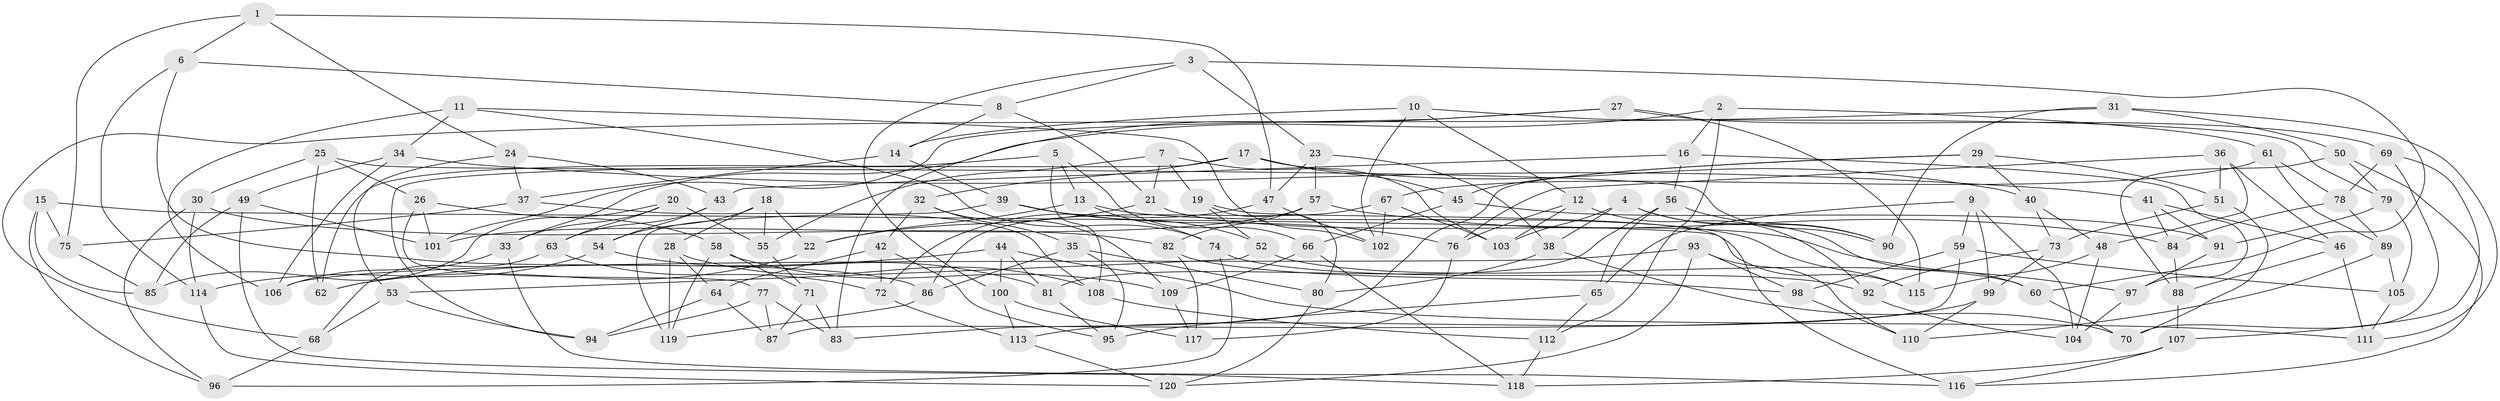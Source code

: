 // coarse degree distribution, {14: 0.027777777777777776, 10: 0.1111111111111111, 8: 0.1111111111111111, 6: 0.25, 9: 0.08333333333333333, 5: 0.08333333333333333, 12: 0.027777777777777776, 11: 0.05555555555555555, 7: 0.1111111111111111, 4: 0.1388888888888889}
// Generated by graph-tools (version 1.1) at 2025/20/03/04/25 18:20:56]
// undirected, 120 vertices, 240 edges
graph export_dot {
graph [start="1"]
  node [color=gray90,style=filled];
  1;
  2;
  3;
  4;
  5;
  6;
  7;
  8;
  9;
  10;
  11;
  12;
  13;
  14;
  15;
  16;
  17;
  18;
  19;
  20;
  21;
  22;
  23;
  24;
  25;
  26;
  27;
  28;
  29;
  30;
  31;
  32;
  33;
  34;
  35;
  36;
  37;
  38;
  39;
  40;
  41;
  42;
  43;
  44;
  45;
  46;
  47;
  48;
  49;
  50;
  51;
  52;
  53;
  54;
  55;
  56;
  57;
  58;
  59;
  60;
  61;
  62;
  63;
  64;
  65;
  66;
  67;
  68;
  69;
  70;
  71;
  72;
  73;
  74;
  75;
  76;
  77;
  78;
  79;
  80;
  81;
  82;
  83;
  84;
  85;
  86;
  87;
  88;
  89;
  90;
  91;
  92;
  93;
  94;
  95;
  96;
  97;
  98;
  99;
  100;
  101;
  102;
  103;
  104;
  105;
  106;
  107;
  108;
  109;
  110;
  111;
  112;
  113;
  114;
  115;
  116;
  117;
  118;
  119;
  120;
  1 -- 24;
  1 -- 75;
  1 -- 47;
  1 -- 6;
  2 -- 112;
  2 -- 61;
  2 -- 16;
  2 -- 33;
  3 -- 8;
  3 -- 23;
  3 -- 100;
  3 -- 60;
  4 -- 103;
  4 -- 60;
  4 -- 90;
  4 -- 38;
  5 -- 62;
  5 -- 108;
  5 -- 66;
  5 -- 13;
  6 -- 86;
  6 -- 8;
  6 -- 114;
  7 -- 55;
  7 -- 19;
  7 -- 103;
  7 -- 21;
  8 -- 21;
  8 -- 14;
  9 -- 99;
  9 -- 65;
  9 -- 104;
  9 -- 59;
  10 -- 14;
  10 -- 12;
  10 -- 102;
  10 -- 79;
  11 -- 74;
  11 -- 102;
  11 -- 106;
  11 -- 34;
  12 -- 76;
  12 -- 103;
  12 -- 92;
  13 -- 22;
  13 -- 74;
  13 -- 115;
  14 -- 39;
  14 -- 37;
  15 -- 85;
  15 -- 96;
  15 -- 115;
  15 -- 75;
  16 -- 43;
  16 -- 56;
  16 -- 97;
  17 -- 32;
  17 -- 40;
  17 -- 94;
  17 -- 45;
  18 -- 54;
  18 -- 28;
  18 -- 22;
  18 -- 55;
  19 -- 52;
  19 -- 80;
  19 -- 116;
  20 -- 63;
  20 -- 33;
  20 -- 55;
  20 -- 85;
  21 -- 22;
  21 -- 97;
  22 -- 62;
  23 -- 47;
  23 -- 38;
  23 -- 57;
  24 -- 43;
  24 -- 37;
  24 -- 53;
  25 -- 90;
  25 -- 30;
  25 -- 26;
  25 -- 62;
  26 -- 58;
  26 -- 77;
  26 -- 101;
  27 -- 83;
  27 -- 101;
  27 -- 69;
  27 -- 115;
  28 -- 64;
  28 -- 108;
  28 -- 119;
  29 -- 45;
  29 -- 83;
  29 -- 40;
  29 -- 51;
  30 -- 114;
  30 -- 96;
  30 -- 82;
  31 -- 50;
  31 -- 68;
  31 -- 111;
  31 -- 90;
  32 -- 109;
  32 -- 35;
  32 -- 42;
  33 -- 106;
  33 -- 116;
  34 -- 106;
  34 -- 41;
  34 -- 49;
  35 -- 80;
  35 -- 86;
  35 -- 95;
  36 -- 46;
  36 -- 76;
  36 -- 48;
  36 -- 51;
  37 -- 108;
  37 -- 75;
  38 -- 70;
  38 -- 80;
  39 -- 52;
  39 -- 76;
  39 -- 119;
  40 -- 73;
  40 -- 48;
  41 -- 46;
  41 -- 84;
  41 -- 91;
  42 -- 95;
  42 -- 64;
  42 -- 72;
  43 -- 54;
  43 -- 63;
  44 -- 111;
  44 -- 81;
  44 -- 62;
  44 -- 100;
  45 -- 66;
  45 -- 91;
  46 -- 111;
  46 -- 88;
  47 -- 102;
  47 -- 72;
  48 -- 115;
  48 -- 104;
  49 -- 101;
  49 -- 118;
  49 -- 85;
  50 -- 116;
  50 -- 79;
  50 -- 88;
  51 -- 70;
  51 -- 73;
  52 -- 53;
  52 -- 60;
  53 -- 68;
  53 -- 94;
  54 -- 114;
  54 -- 81;
  55 -- 71;
  56 -- 90;
  56 -- 65;
  56 -- 81;
  57 -- 82;
  57 -- 101;
  57 -- 84;
  58 -- 109;
  58 -- 119;
  58 -- 71;
  59 -- 105;
  59 -- 87;
  59 -- 98;
  60 -- 70;
  61 -- 78;
  61 -- 67;
  61 -- 89;
  63 -- 68;
  63 -- 72;
  64 -- 94;
  64 -- 87;
  65 -- 95;
  65 -- 112;
  66 -- 109;
  66 -- 118;
  67 -- 86;
  67 -- 103;
  67 -- 102;
  68 -- 96;
  69 -- 107;
  69 -- 78;
  69 -- 70;
  71 -- 83;
  71 -- 87;
  72 -- 113;
  73 -- 92;
  73 -- 99;
  74 -- 96;
  74 -- 92;
  75 -- 85;
  76 -- 117;
  77 -- 94;
  77 -- 87;
  77 -- 83;
  78 -- 89;
  78 -- 84;
  79 -- 91;
  79 -- 105;
  80 -- 120;
  81 -- 95;
  82 -- 98;
  82 -- 117;
  84 -- 88;
  86 -- 119;
  88 -- 107;
  89 -- 110;
  89 -- 105;
  91 -- 97;
  92 -- 104;
  93 -- 110;
  93 -- 98;
  93 -- 120;
  93 -- 106;
  97 -- 104;
  98 -- 110;
  99 -- 110;
  99 -- 113;
  100 -- 113;
  100 -- 117;
  105 -- 111;
  107 -- 116;
  107 -- 118;
  108 -- 112;
  109 -- 117;
  112 -- 118;
  113 -- 120;
  114 -- 120;
}
